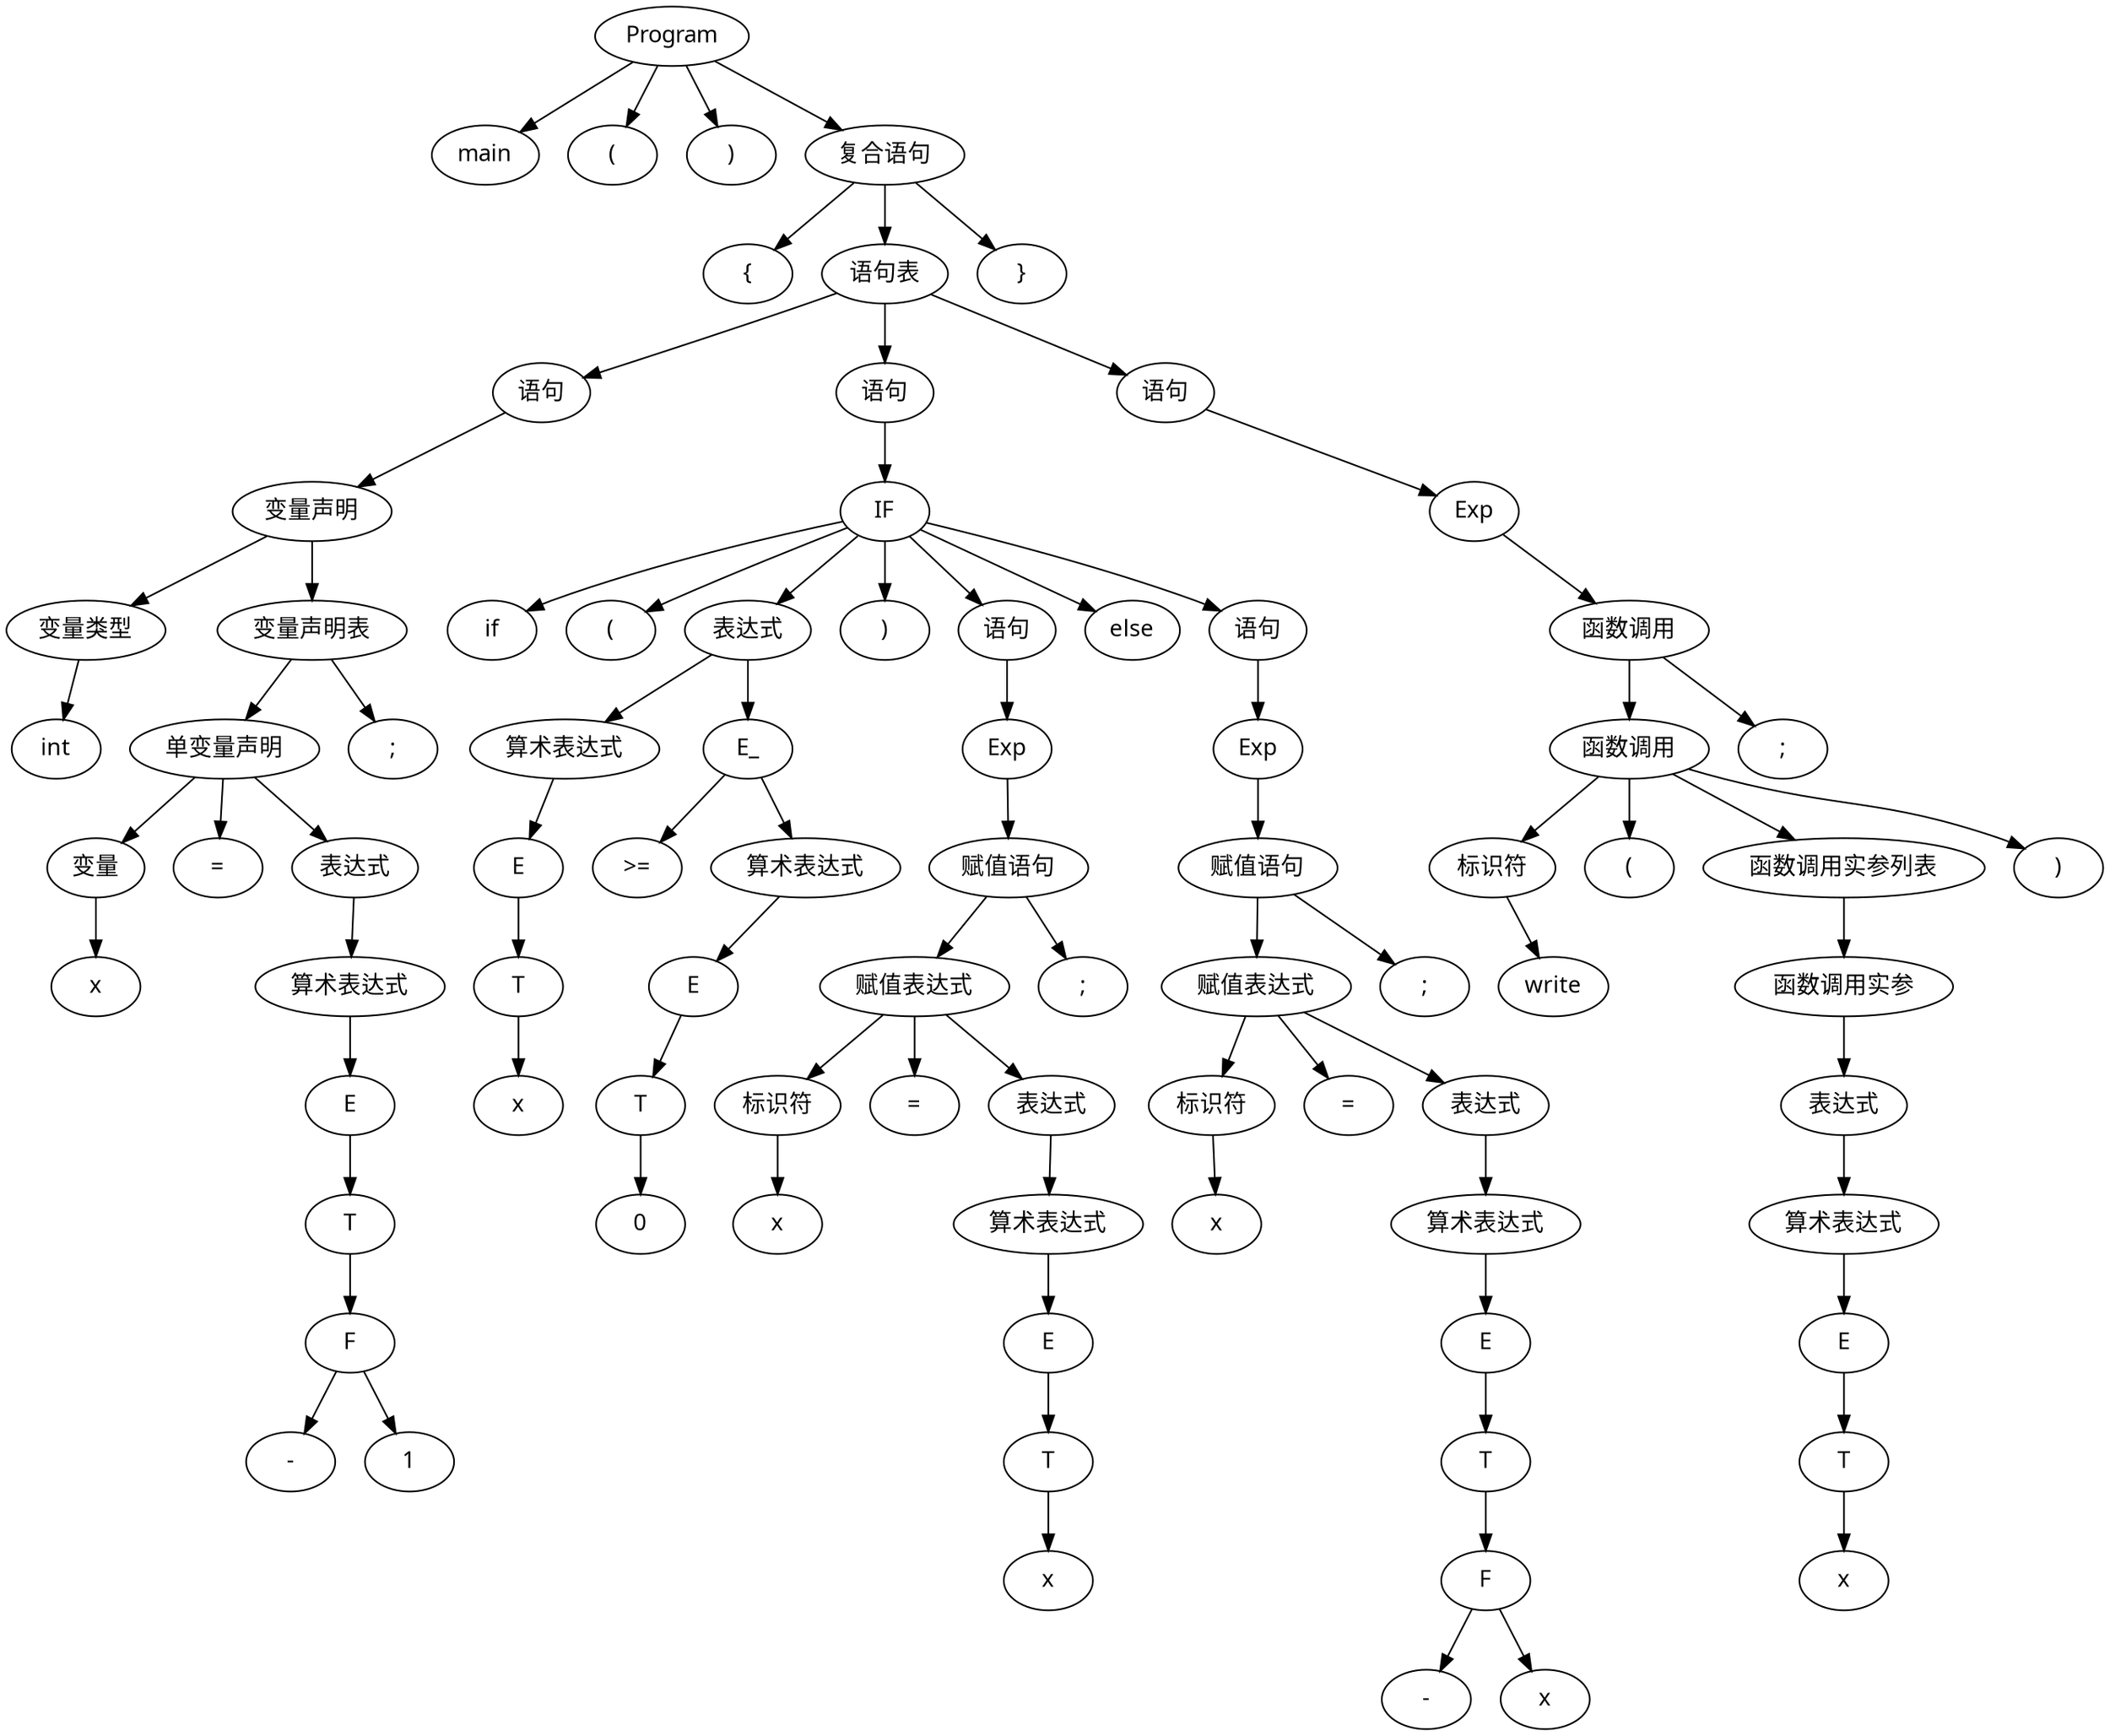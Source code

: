 // test1.1-1.txt
digraph {
	node [fontname="Microsoft YaHei"]
	1 [label=Program]
	2 [label=main]
	3 [label="("]
	4 [label=")"]
	5 [label="复合语句"]
	6 [label="{"]
	7 [label="语句表"]
	8 [label="语句"]
	9 [label="变量声明"]
	10 [label="变量类型"]
	11 [label=int]
	12 [label="变量声明表"]
	13 [label="单变量声明"]
	14 [label="变量"]
	15 [label=x]
	16 [label="="]
	17 [label="表达式"]
	18 [label="算术表达式"]
	19 [label=E]
	20 [label=T]
	21 [label=F]
	22 [label="-"]
	23 [label=1]
	24 [label=";"]
	25 [label="语句"]
	26 [label=IF]
	27 [label=if]
	28 [label="("]
	29 [label="表达式"]
	30 [label="算术表达式"]
	31 [label=E]
	32 [label=T]
	33 [label=x]
	34 [label=E_]
	35 [label=">="]
	36 [label="算术表达式"]
	37 [label=E]
	38 [label=T]
	39 [label=0]
	40 [label=")"]
	41 [label="语句"]
	42 [label=Exp]
	43 [label="赋值语句"]
	44 [label="赋值表达式"]
	45 [label="标识符"]
	46 [label=x]
	47 [label="="]
	48 [label="表达式"]
	49 [label="算术表达式"]
	50 [label=E]
	51 [label=T]
	52 [label=x]
	53 [label=";"]
	54 [label=else]
	55 [label="语句"]
	56 [label=Exp]
	57 [label="赋值语句"]
	58 [label="赋值表达式"]
	59 [label="标识符"]
	60 [label=x]
	61 [label="="]
	62 [label="表达式"]
	63 [label="算术表达式"]
	64 [label=E]
	65 [label=T]
	66 [label=F]
	67 [label="-"]
	68 [label=x]
	69 [label=";"]
	70 [label="语句"]
	71 [label=Exp]
	72 [label="函数调用"]
	73 [label="函数调用"]
	74 [label="标识符"]
	75 [label=write]
	76 [label="("]
	77 [label="函数调用实参列表"]
	78 [label="函数调用实参"]
	79 [label="表达式"]
	80 [label="算术表达式"]
	81 [label=E]
	82 [label=T]
	83 [label=x]
	84 [label=")"]
	85 [label=";"]
	86 [label="}"]
	1 -> 2
	1 -> 3
	1 -> 4
	1 -> 5
	5 -> 6
	5 -> 7
	7 -> 8
	8 -> 9
	9 -> 10
	10 -> 11
	9 -> 12
	12 -> 13
	13 -> 14
	14 -> 15
	13 -> 16
	13 -> 17
	17 -> 18
	18 -> 19
	19 -> 20
	20 -> 21
	21 -> 22
	21 -> 23
	12 -> 24
	7 -> 25
	25 -> 26
	26 -> 27
	26 -> 28
	26 -> 29
	29 -> 30
	30 -> 31
	31 -> 32
	32 -> 33
	29 -> 34
	34 -> 35
	34 -> 36
	36 -> 37
	37 -> 38
	38 -> 39
	26 -> 40
	26 -> 41
	41 -> 42
	42 -> 43
	43 -> 44
	44 -> 45
	45 -> 46
	44 -> 47
	44 -> 48
	48 -> 49
	49 -> 50
	50 -> 51
	51 -> 52
	43 -> 53
	26 -> 54
	26 -> 55
	55 -> 56
	56 -> 57
	57 -> 58
	58 -> 59
	59 -> 60
	58 -> 61
	58 -> 62
	62 -> 63
	63 -> 64
	64 -> 65
	65 -> 66
	66 -> 67
	66 -> 68
	57 -> 69
	7 -> 70
	70 -> 71
	71 -> 72
	72 -> 73
	73 -> 74
	74 -> 75
	73 -> 76
	73 -> 77
	77 -> 78
	78 -> 79
	79 -> 80
	80 -> 81
	81 -> 82
	82 -> 83
	73 -> 84
	72 -> 85
	5 -> 86
}
